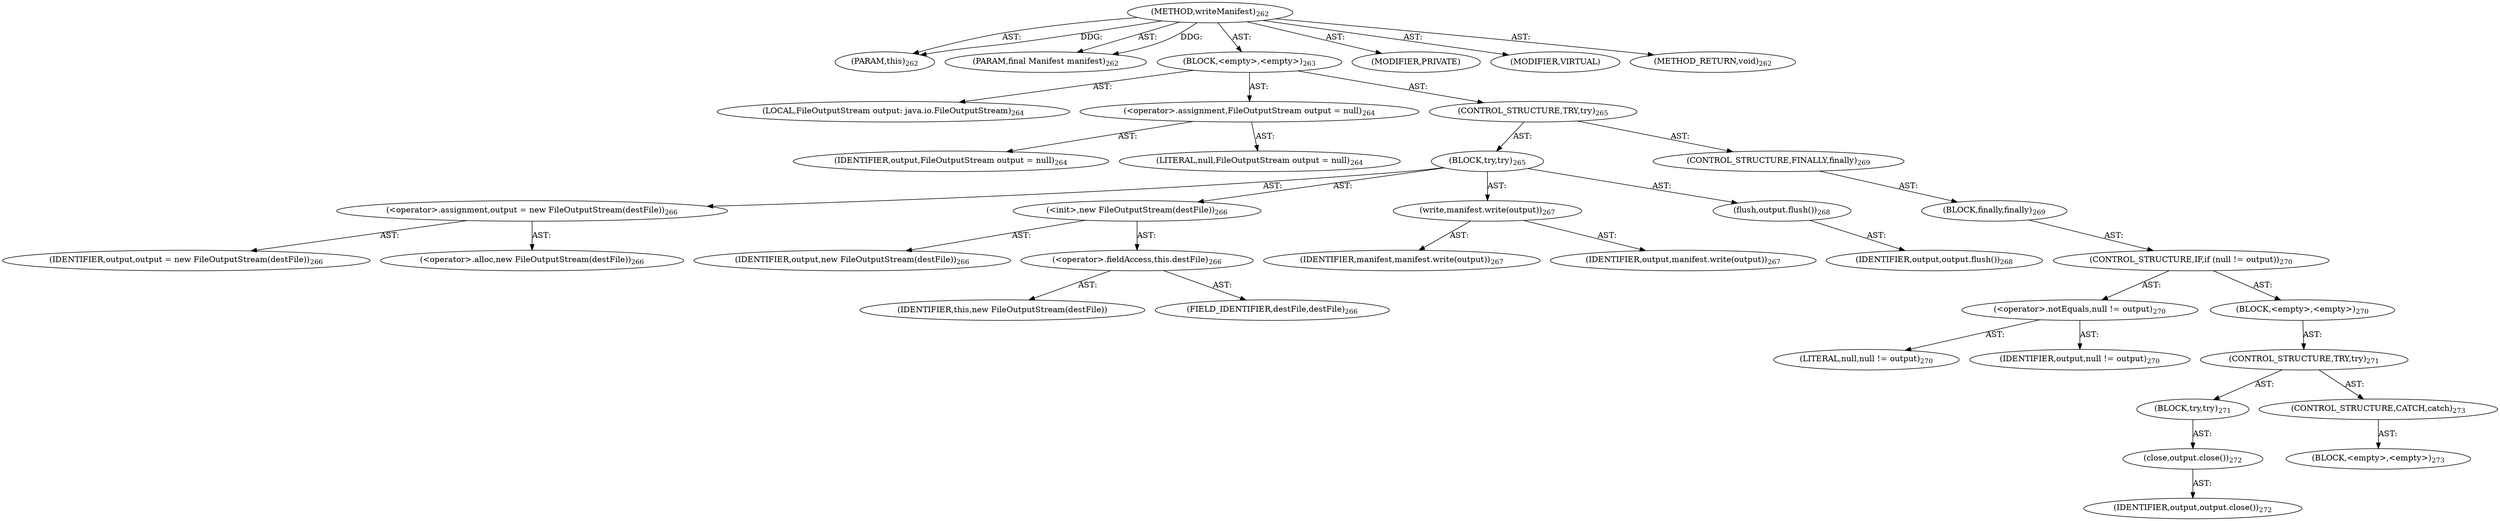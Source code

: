 digraph "writeManifest" {  
"111669149704" [label = <(METHOD,writeManifest)<SUB>262</SUB>> ]
"115964117007" [label = <(PARAM,this)<SUB>262</SUB>> ]
"115964117008" [label = <(PARAM,final Manifest manifest)<SUB>262</SUB>> ]
"25769803796" [label = <(BLOCK,&lt;empty&gt;,&lt;empty&gt;)<SUB>263</SUB>> ]
"94489280527" [label = <(LOCAL,FileOutputStream output: java.io.FileOutputStream)<SUB>264</SUB>> ]
"30064771167" [label = <(&lt;operator&gt;.assignment,FileOutputStream output = null)<SUB>264</SUB>> ]
"68719476824" [label = <(IDENTIFIER,output,FileOutputStream output = null)<SUB>264</SUB>> ]
"90194313229" [label = <(LITERAL,null,FileOutputStream output = null)<SUB>264</SUB>> ]
"47244640264" [label = <(CONTROL_STRUCTURE,TRY,try)<SUB>265</SUB>> ]
"25769803797" [label = <(BLOCK,try,try)<SUB>265</SUB>> ]
"30064771168" [label = <(&lt;operator&gt;.assignment,output = new FileOutputStream(destFile))<SUB>266</SUB>> ]
"68719476825" [label = <(IDENTIFIER,output,output = new FileOutputStream(destFile))<SUB>266</SUB>> ]
"30064771169" [label = <(&lt;operator&gt;.alloc,new FileOutputStream(destFile))<SUB>266</SUB>> ]
"30064771170" [label = <(&lt;init&gt;,new FileOutputStream(destFile))<SUB>266</SUB>> ]
"68719476826" [label = <(IDENTIFIER,output,new FileOutputStream(destFile))<SUB>266</SUB>> ]
"30064771171" [label = <(&lt;operator&gt;.fieldAccess,this.destFile)<SUB>266</SUB>> ]
"68719476827" [label = <(IDENTIFIER,this,new FileOutputStream(destFile))> ]
"55834574871" [label = <(FIELD_IDENTIFIER,destFile,destFile)<SUB>266</SUB>> ]
"30064771172" [label = <(write,manifest.write(output))<SUB>267</SUB>> ]
"68719476828" [label = <(IDENTIFIER,manifest,manifest.write(output))<SUB>267</SUB>> ]
"68719476829" [label = <(IDENTIFIER,output,manifest.write(output))<SUB>267</SUB>> ]
"30064771173" [label = <(flush,output.flush())<SUB>268</SUB>> ]
"68719476830" [label = <(IDENTIFIER,output,output.flush())<SUB>268</SUB>> ]
"47244640265" [label = <(CONTROL_STRUCTURE,FINALLY,finally)<SUB>269</SUB>> ]
"25769803798" [label = <(BLOCK,finally,finally)<SUB>269</SUB>> ]
"47244640266" [label = <(CONTROL_STRUCTURE,IF,if (null != output))<SUB>270</SUB>> ]
"30064771174" [label = <(&lt;operator&gt;.notEquals,null != output)<SUB>270</SUB>> ]
"90194313230" [label = <(LITERAL,null,null != output)<SUB>270</SUB>> ]
"68719476831" [label = <(IDENTIFIER,output,null != output)<SUB>270</SUB>> ]
"25769803799" [label = <(BLOCK,&lt;empty&gt;,&lt;empty&gt;)<SUB>270</SUB>> ]
"47244640267" [label = <(CONTROL_STRUCTURE,TRY,try)<SUB>271</SUB>> ]
"25769803800" [label = <(BLOCK,try,try)<SUB>271</SUB>> ]
"30064771175" [label = <(close,output.close())<SUB>272</SUB>> ]
"68719476832" [label = <(IDENTIFIER,output,output.close())<SUB>272</SUB>> ]
"47244640268" [label = <(CONTROL_STRUCTURE,CATCH,catch)<SUB>273</SUB>> ]
"25769803801" [label = <(BLOCK,&lt;empty&gt;,&lt;empty&gt;)<SUB>273</SUB>> ]
"133143986201" [label = <(MODIFIER,PRIVATE)> ]
"133143986202" [label = <(MODIFIER,VIRTUAL)> ]
"128849018888" [label = <(METHOD_RETURN,void)<SUB>262</SUB>> ]
  "111669149704" -> "115964117007"  [ label = "AST: "] 
  "111669149704" -> "115964117008"  [ label = "AST: "] 
  "111669149704" -> "25769803796"  [ label = "AST: "] 
  "111669149704" -> "133143986201"  [ label = "AST: "] 
  "111669149704" -> "133143986202"  [ label = "AST: "] 
  "111669149704" -> "128849018888"  [ label = "AST: "] 
  "25769803796" -> "94489280527"  [ label = "AST: "] 
  "25769803796" -> "30064771167"  [ label = "AST: "] 
  "25769803796" -> "47244640264"  [ label = "AST: "] 
  "30064771167" -> "68719476824"  [ label = "AST: "] 
  "30064771167" -> "90194313229"  [ label = "AST: "] 
  "47244640264" -> "25769803797"  [ label = "AST: "] 
  "47244640264" -> "47244640265"  [ label = "AST: "] 
  "25769803797" -> "30064771168"  [ label = "AST: "] 
  "25769803797" -> "30064771170"  [ label = "AST: "] 
  "25769803797" -> "30064771172"  [ label = "AST: "] 
  "25769803797" -> "30064771173"  [ label = "AST: "] 
  "30064771168" -> "68719476825"  [ label = "AST: "] 
  "30064771168" -> "30064771169"  [ label = "AST: "] 
  "30064771170" -> "68719476826"  [ label = "AST: "] 
  "30064771170" -> "30064771171"  [ label = "AST: "] 
  "30064771171" -> "68719476827"  [ label = "AST: "] 
  "30064771171" -> "55834574871"  [ label = "AST: "] 
  "30064771172" -> "68719476828"  [ label = "AST: "] 
  "30064771172" -> "68719476829"  [ label = "AST: "] 
  "30064771173" -> "68719476830"  [ label = "AST: "] 
  "47244640265" -> "25769803798"  [ label = "AST: "] 
  "25769803798" -> "47244640266"  [ label = "AST: "] 
  "47244640266" -> "30064771174"  [ label = "AST: "] 
  "47244640266" -> "25769803799"  [ label = "AST: "] 
  "30064771174" -> "90194313230"  [ label = "AST: "] 
  "30064771174" -> "68719476831"  [ label = "AST: "] 
  "25769803799" -> "47244640267"  [ label = "AST: "] 
  "47244640267" -> "25769803800"  [ label = "AST: "] 
  "47244640267" -> "47244640268"  [ label = "AST: "] 
  "25769803800" -> "30064771175"  [ label = "AST: "] 
  "30064771175" -> "68719476832"  [ label = "AST: "] 
  "47244640268" -> "25769803801"  [ label = "AST: "] 
  "111669149704" -> "115964117007"  [ label = "DDG: "] 
  "111669149704" -> "115964117008"  [ label = "DDG: "] 
}
